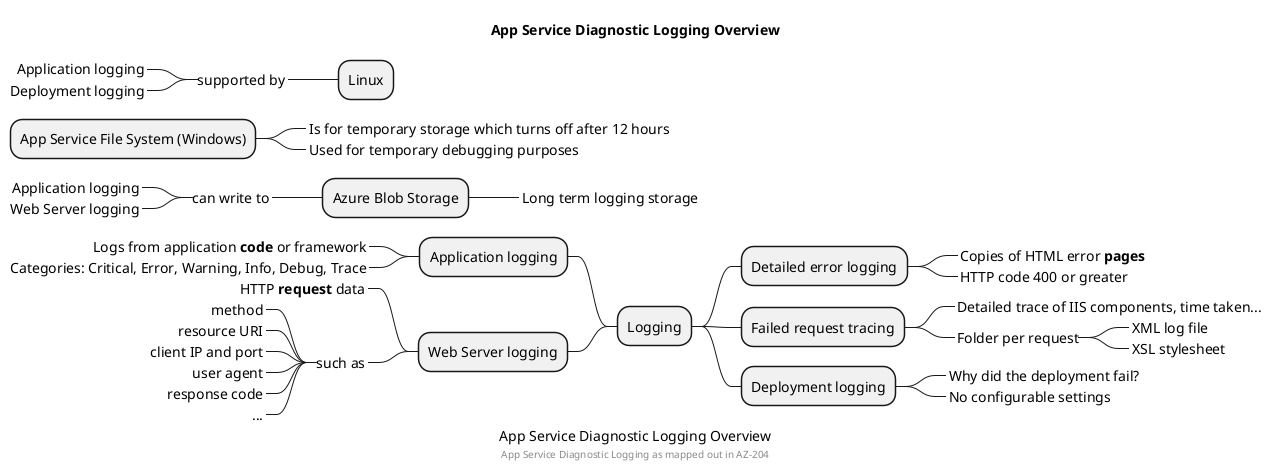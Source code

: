 @startmindmap "App Service Diagnostic Logging"

caption App Service Diagnostic Logging Overview
title App Service Diagnostic Logging Overview

center footer App Service Diagnostic Logging as mapped out in AZ-204

- Linux
--_ supported by
---_ Application logging
---_ Deployment logging

+ App Service File System (Windows)
++_ Is for temporary storage which turns off after 12 hours
++_ Used for temporary debugging purposes

- Azure Blob Storage
++_ Long term logging storage
--_ can write to
---_ Application logging
---_ Web Server logging

+ Logging
-- Application logging
---_ Logs from application **code** or framework
---_ Categories: Critical, Error, Warning, Info, Debug, Trace
-- Web Server logging
---_ HTTP **request** data
---_ such as
----_ method
----_ resource URI
----_ client IP and port
----_ user agent
----_ response code
----_ ...

++ Detailed error logging
+++_ Copies of HTML error **pages**
+++_ HTTP code 400 or greater
++ Failed request tracing
+++_ Detailed trace of IIS components, time taken...
+++_ Folder per request
++++_ XML log file
++++_ XSL stylesheet
++ Deployment logging
+++_ Why did the deployment fail?
+++_ No configurable settings

@endmindmap